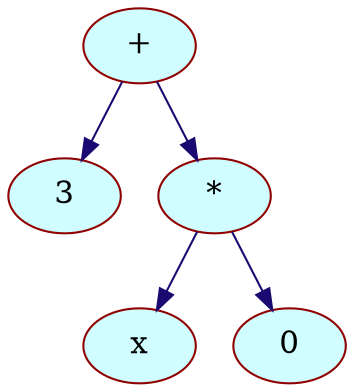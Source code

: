digraph {
	node[shape = "cube", color = "#800000", fontsize = 15, style = "filled", fillcolor = "#88CEFA"];
	edge[color = "#190970", fontsize = 11];

		"+_0x5603d70b7640"[shape = "ellipse", label = "+", color="#900000",                                style="filled", fillcolor = "#D0FDFF"];
		"+_0x5603d70b7640"->"3_1";

		"3_1"[shape = "ellipse", label = "3", color="#900000", style="filled",                            fillcolor = "#D0FDFF"];
		"+_0x5603d70b7640"->"*_0x5603d70b7580";

		"*_0x5603d70b7580"[shape = "ellipse", label = "*", color="#900000",                                style="filled", fillcolor = "#D0FDFF"];
		"*_0x5603d70b7580"->"x_2";

		"x_2"[shape = "ellipse", label = "x", color="#900000", style="filled",                            fillcolor = "#D0FDFF"];
		"*_0x5603d70b7580"->"0_3";

		"0_3"[shape = "ellipse", label = "0", color="#900000", style="filled",                            fillcolor = "#D0FDFF"];
}
